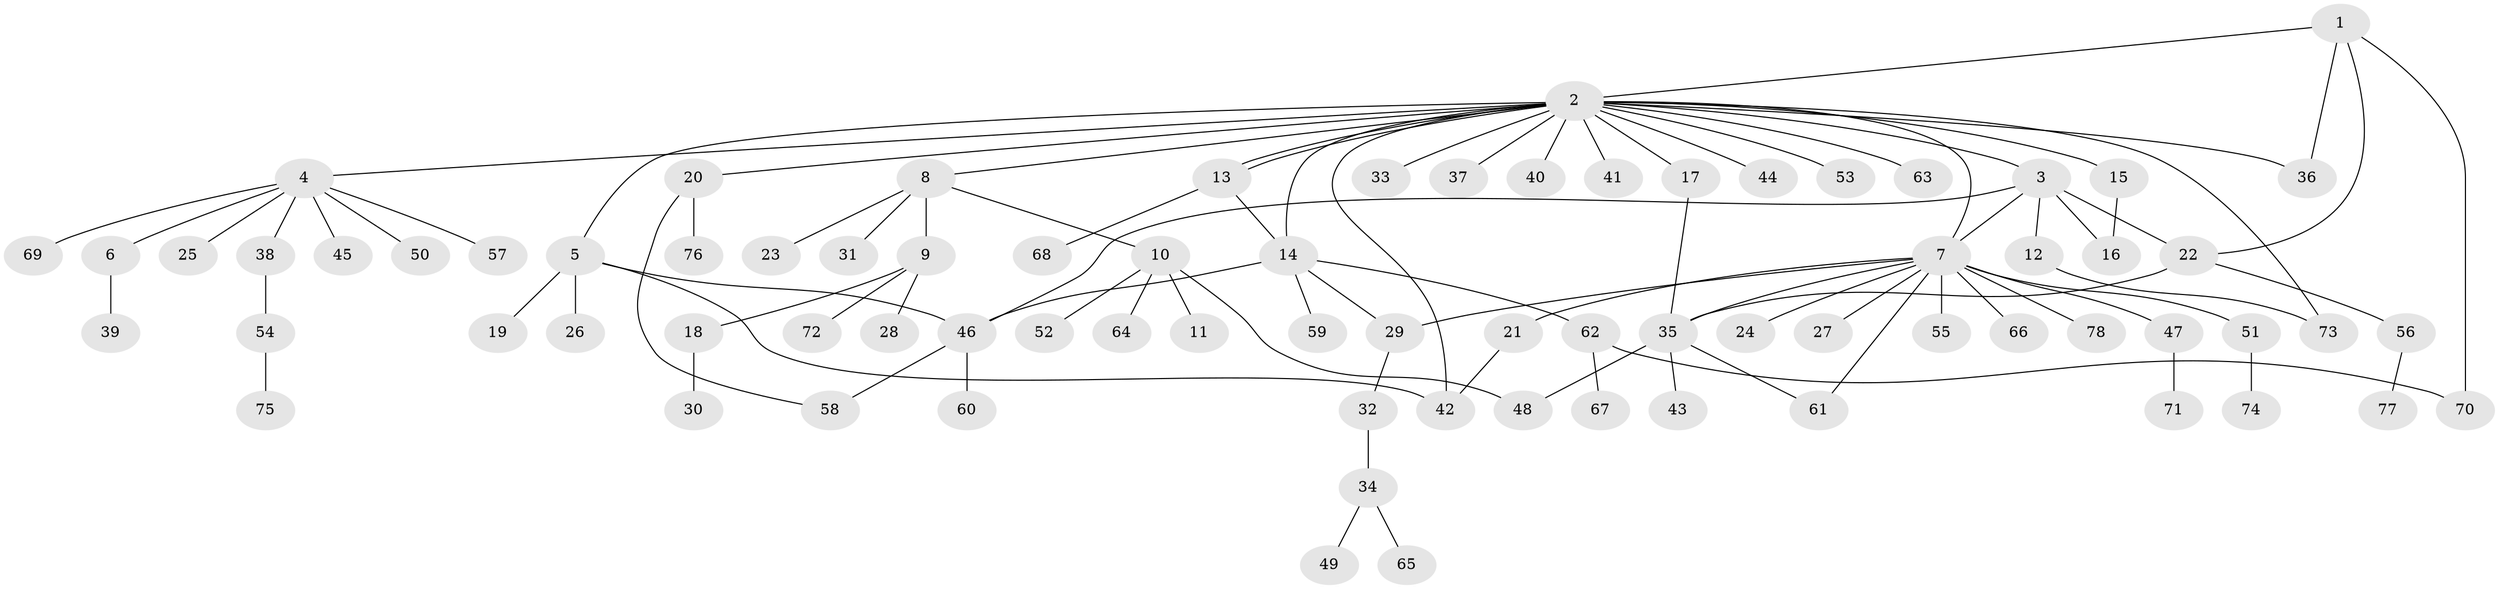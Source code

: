 // coarse degree distribution, {4: 0.08620689655172414, 21: 0.017241379310344827, 5: 0.017241379310344827, 7: 0.05172413793103448, 1: 0.6206896551724138, 16: 0.017241379310344827, 3: 0.08620689655172414, 2: 0.10344827586206896}
// Generated by graph-tools (version 1.1) at 2025/51/02/27/25 19:51:55]
// undirected, 78 vertices, 95 edges
graph export_dot {
graph [start="1"]
  node [color=gray90,style=filled];
  1;
  2;
  3;
  4;
  5;
  6;
  7;
  8;
  9;
  10;
  11;
  12;
  13;
  14;
  15;
  16;
  17;
  18;
  19;
  20;
  21;
  22;
  23;
  24;
  25;
  26;
  27;
  28;
  29;
  30;
  31;
  32;
  33;
  34;
  35;
  36;
  37;
  38;
  39;
  40;
  41;
  42;
  43;
  44;
  45;
  46;
  47;
  48;
  49;
  50;
  51;
  52;
  53;
  54;
  55;
  56;
  57;
  58;
  59;
  60;
  61;
  62;
  63;
  64;
  65;
  66;
  67;
  68;
  69;
  70;
  71;
  72;
  73;
  74;
  75;
  76;
  77;
  78;
  1 -- 2;
  1 -- 22;
  1 -- 36;
  1 -- 70;
  2 -- 3;
  2 -- 4;
  2 -- 5;
  2 -- 7;
  2 -- 8;
  2 -- 13;
  2 -- 13;
  2 -- 14;
  2 -- 15;
  2 -- 17;
  2 -- 20;
  2 -- 33;
  2 -- 36;
  2 -- 37;
  2 -- 40;
  2 -- 41;
  2 -- 42;
  2 -- 44;
  2 -- 53;
  2 -- 63;
  2 -- 73;
  3 -- 7;
  3 -- 12;
  3 -- 16;
  3 -- 22;
  3 -- 46;
  4 -- 6;
  4 -- 25;
  4 -- 38;
  4 -- 45;
  4 -- 50;
  4 -- 57;
  4 -- 69;
  5 -- 19;
  5 -- 26;
  5 -- 42;
  5 -- 46;
  6 -- 39;
  7 -- 21;
  7 -- 24;
  7 -- 27;
  7 -- 29;
  7 -- 35;
  7 -- 47;
  7 -- 51;
  7 -- 55;
  7 -- 61;
  7 -- 66;
  7 -- 78;
  8 -- 9;
  8 -- 10;
  8 -- 23;
  8 -- 31;
  9 -- 18;
  9 -- 28;
  9 -- 72;
  10 -- 11;
  10 -- 48;
  10 -- 52;
  10 -- 64;
  12 -- 73;
  13 -- 14;
  13 -- 68;
  14 -- 29;
  14 -- 46;
  14 -- 59;
  14 -- 62;
  15 -- 16;
  17 -- 35;
  18 -- 30;
  20 -- 58;
  20 -- 76;
  21 -- 42;
  22 -- 35;
  22 -- 56;
  29 -- 32;
  32 -- 34;
  34 -- 49;
  34 -- 65;
  35 -- 43;
  35 -- 48;
  35 -- 61;
  38 -- 54;
  46 -- 58;
  46 -- 60;
  47 -- 71;
  51 -- 74;
  54 -- 75;
  56 -- 77;
  62 -- 67;
  62 -- 70;
}
